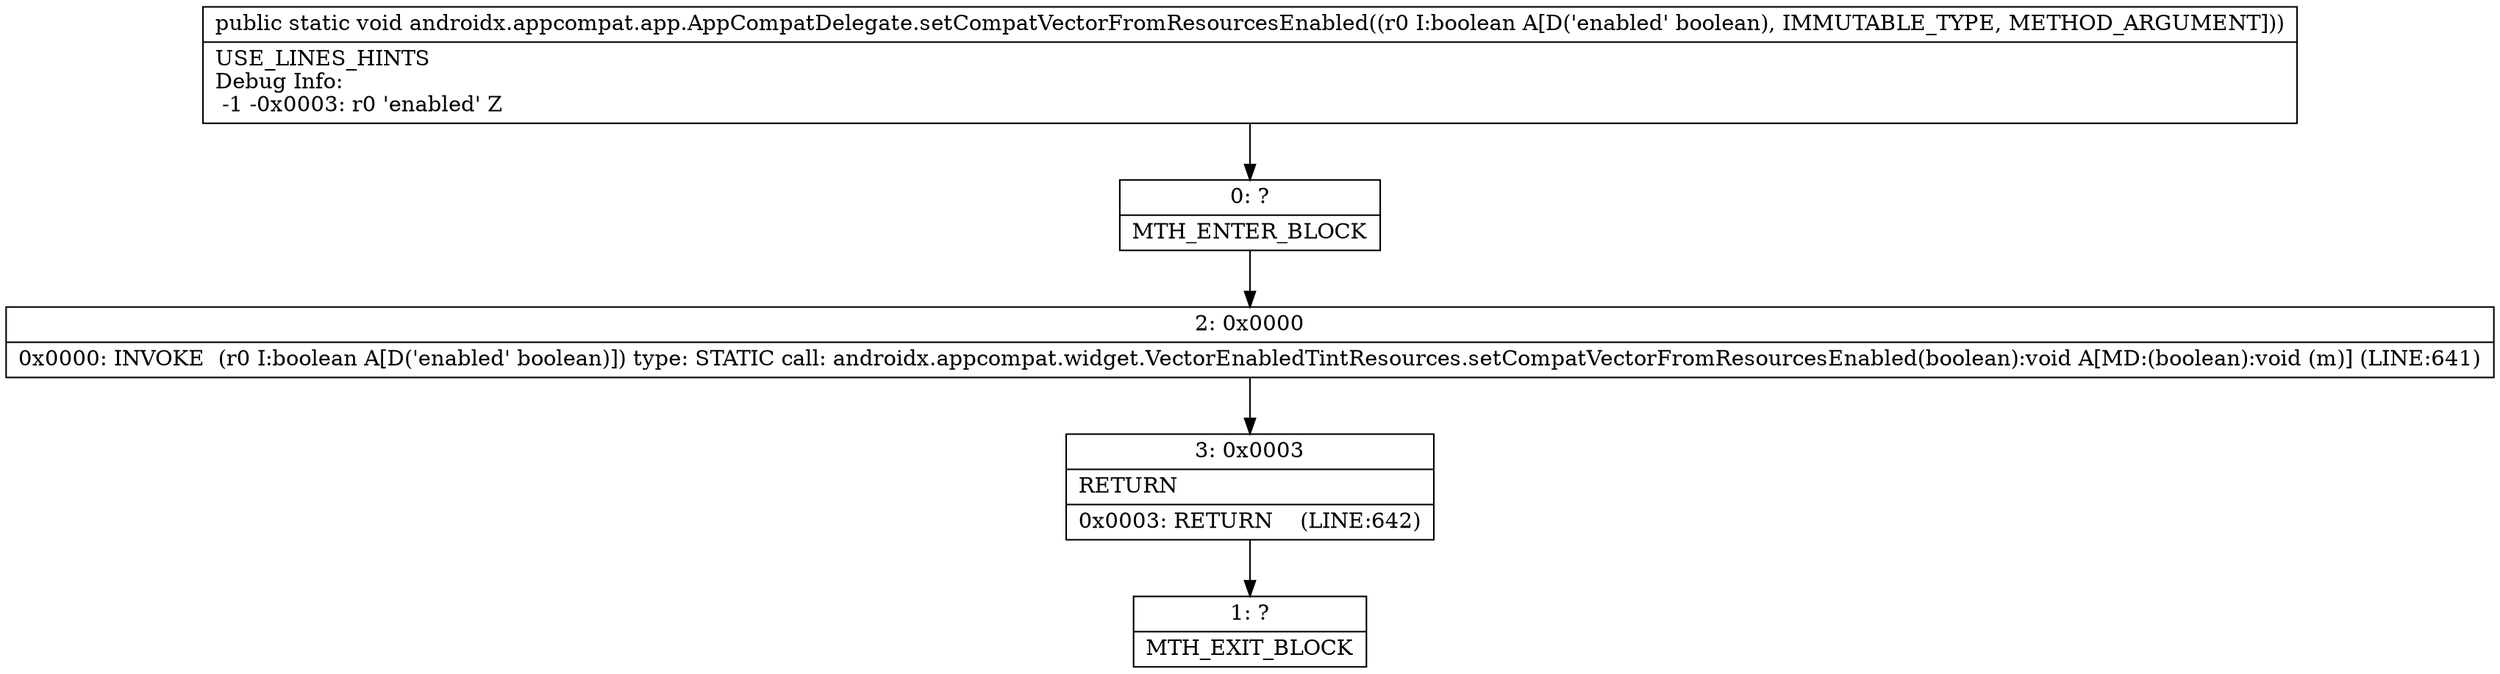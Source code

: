 digraph "CFG forandroidx.appcompat.app.AppCompatDelegate.setCompatVectorFromResourcesEnabled(Z)V" {
Node_0 [shape=record,label="{0\:\ ?|MTH_ENTER_BLOCK\l}"];
Node_2 [shape=record,label="{2\:\ 0x0000|0x0000: INVOKE  (r0 I:boolean A[D('enabled' boolean)]) type: STATIC call: androidx.appcompat.widget.VectorEnabledTintResources.setCompatVectorFromResourcesEnabled(boolean):void A[MD:(boolean):void (m)] (LINE:641)\l}"];
Node_3 [shape=record,label="{3\:\ 0x0003|RETURN\l|0x0003: RETURN    (LINE:642)\l}"];
Node_1 [shape=record,label="{1\:\ ?|MTH_EXIT_BLOCK\l}"];
MethodNode[shape=record,label="{public static void androidx.appcompat.app.AppCompatDelegate.setCompatVectorFromResourcesEnabled((r0 I:boolean A[D('enabled' boolean), IMMUTABLE_TYPE, METHOD_ARGUMENT]))  | USE_LINES_HINTS\lDebug Info:\l  \-1 \-0x0003: r0 'enabled' Z\l}"];
MethodNode -> Node_0;Node_0 -> Node_2;
Node_2 -> Node_3;
Node_3 -> Node_1;
}

